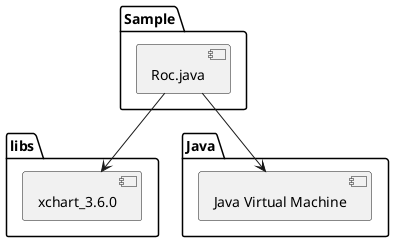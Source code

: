 @startuml

package "Sample" {
[Roc.java]
}

package "libs" {
[xchart_3.6.0]
[Roc.java] --> [xchart_3.6.0]
}

package "Java" {
[Java Virtual Machine]
}

[Roc.java] --> [Java Virtual Machine]
@enduml